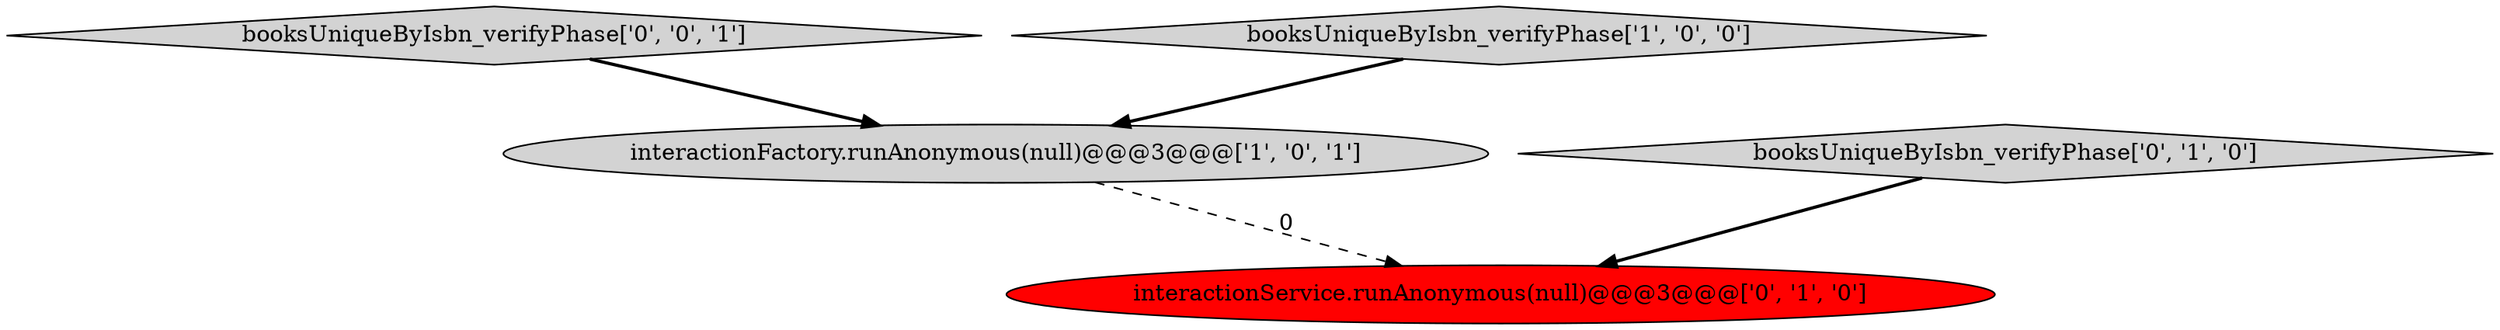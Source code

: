 digraph {
4 [style = filled, label = "booksUniqueByIsbn_verifyPhase['0', '0', '1']", fillcolor = lightgray, shape = diamond image = "AAA0AAABBB3BBB"];
0 [style = filled, label = "interactionFactory.runAnonymous(null)@@@3@@@['1', '0', '1']", fillcolor = lightgray, shape = ellipse image = "AAA0AAABBB1BBB"];
3 [style = filled, label = "booksUniqueByIsbn_verifyPhase['0', '1', '0']", fillcolor = lightgray, shape = diamond image = "AAA0AAABBB2BBB"];
1 [style = filled, label = "booksUniqueByIsbn_verifyPhase['1', '0', '0']", fillcolor = lightgray, shape = diamond image = "AAA0AAABBB1BBB"];
2 [style = filled, label = "interactionService.runAnonymous(null)@@@3@@@['0', '1', '0']", fillcolor = red, shape = ellipse image = "AAA1AAABBB2BBB"];
0->2 [style = dashed, label="0"];
1->0 [style = bold, label=""];
4->0 [style = bold, label=""];
3->2 [style = bold, label=""];
}

